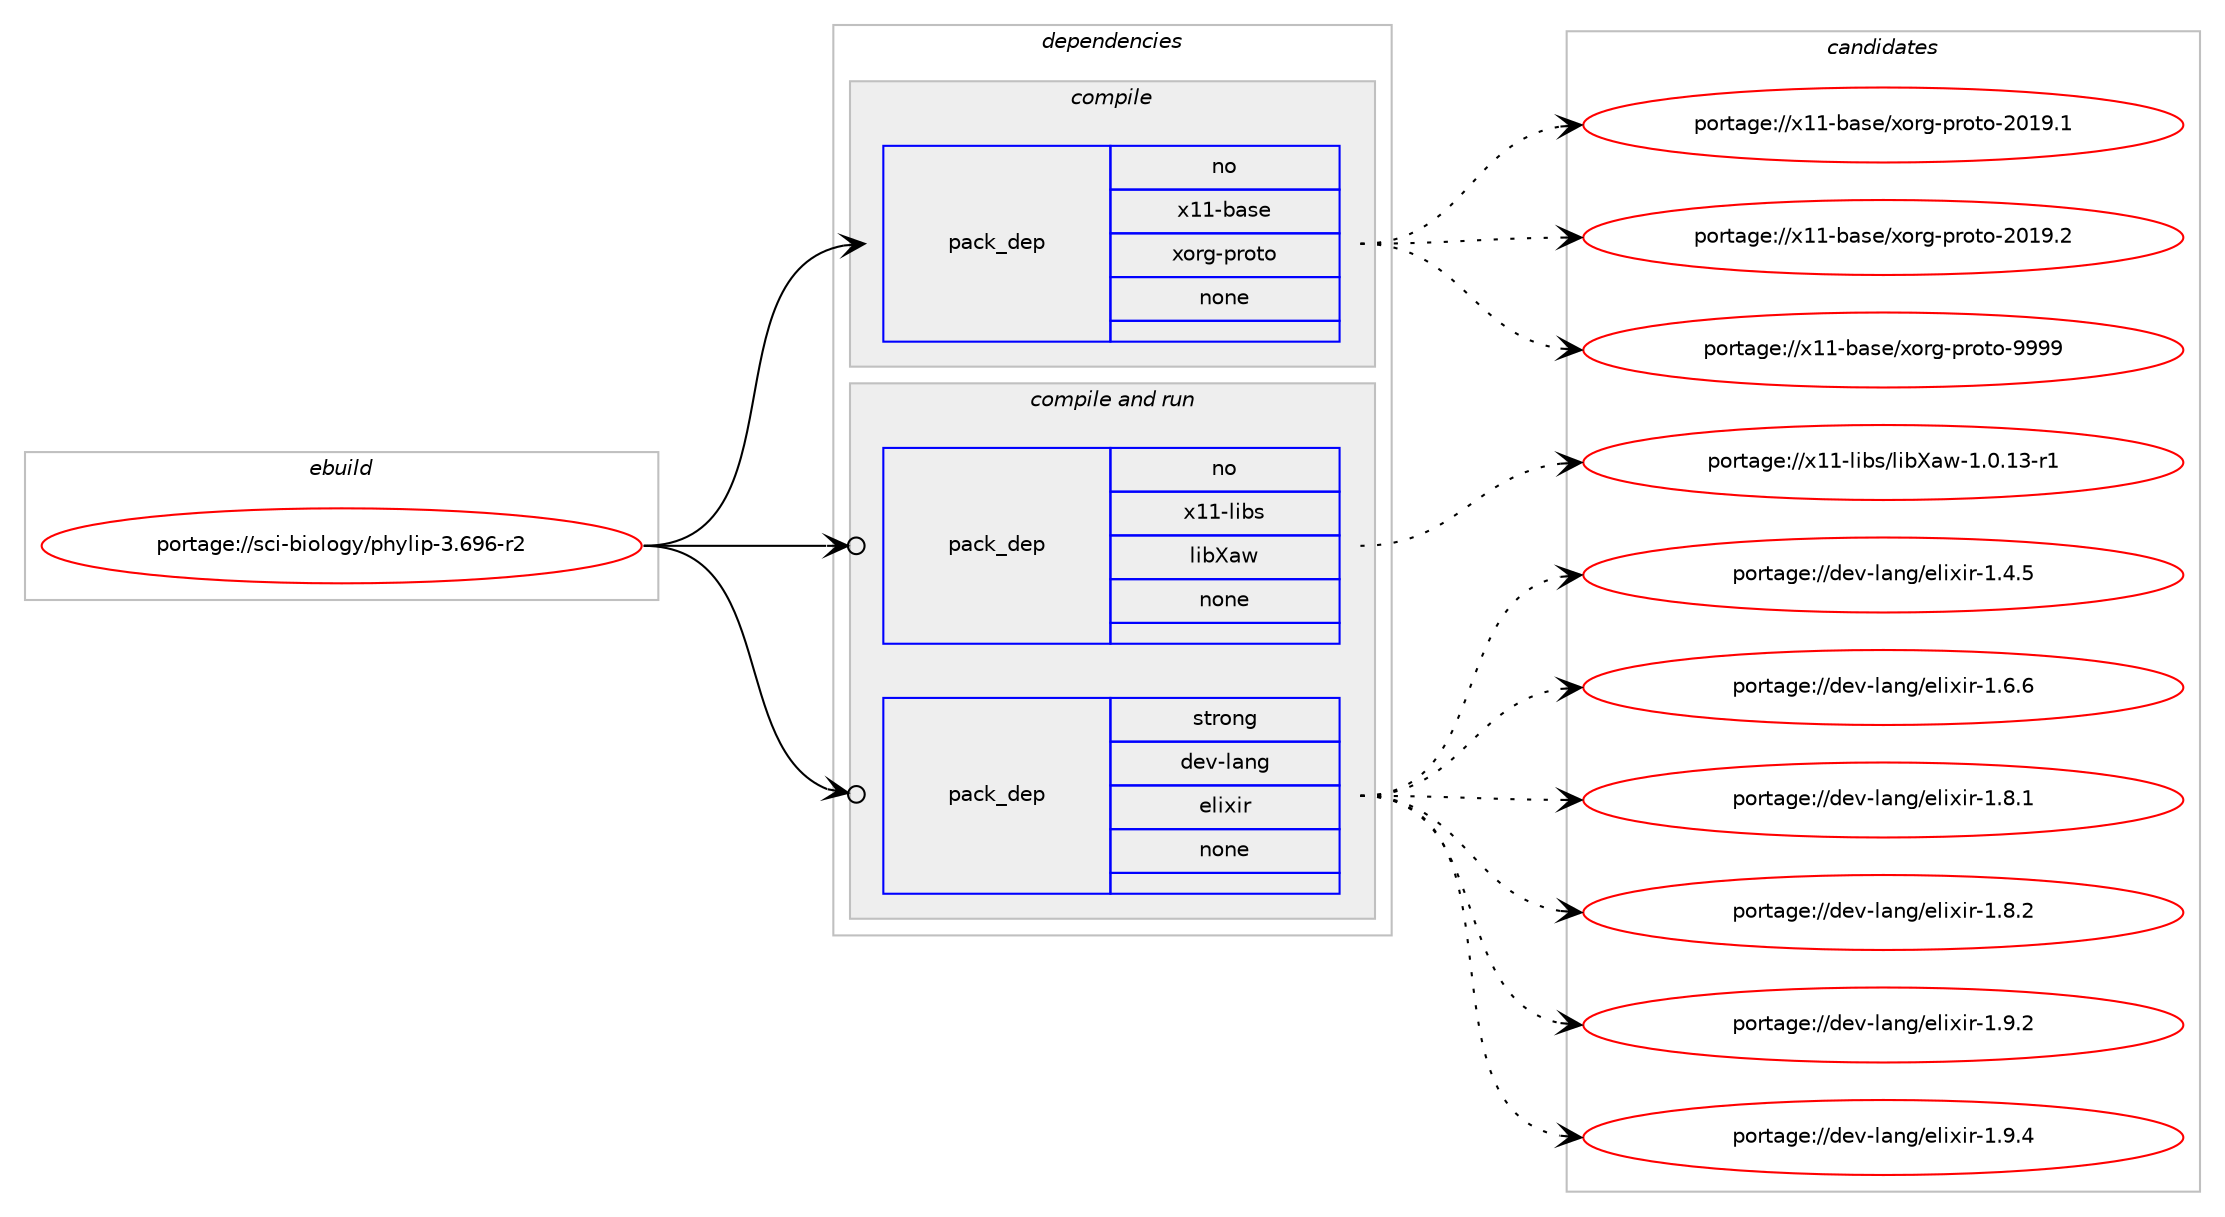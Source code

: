 digraph prolog {

# *************
# Graph options
# *************

newrank=true;
concentrate=true;
compound=true;
graph [rankdir=LR,fontname=Helvetica,fontsize=10,ranksep=1.5];#, ranksep=2.5, nodesep=0.2];
edge  [arrowhead=vee];
node  [fontname=Helvetica,fontsize=10];

# **********
# The ebuild
# **********

subgraph cluster_leftcol {
color=gray;
rank=same;
label=<<i>ebuild</i>>;
id [label="portage://sci-biology/phylip-3.696-r2", color=red, width=4, href="../sci-biology/phylip-3.696-r2.svg"];
}

# ****************
# The dependencies
# ****************

subgraph cluster_midcol {
color=gray;
label=<<i>dependencies</i>>;
subgraph cluster_compile {
fillcolor="#eeeeee";
style=filled;
label=<<i>compile</i>>;
subgraph pack281854 {
dependency383601 [label=<<TABLE BORDER="0" CELLBORDER="1" CELLSPACING="0" CELLPADDING="4" WIDTH="220"><TR><TD ROWSPAN="6" CELLPADDING="30">pack_dep</TD></TR><TR><TD WIDTH="110">no</TD></TR><TR><TD>x11-base</TD></TR><TR><TD>xorg-proto</TD></TR><TR><TD>none</TD></TR><TR><TD></TD></TR></TABLE>>, shape=none, color=blue];
}
id:e -> dependency383601:w [weight=20,style="solid",arrowhead="vee"];
}
subgraph cluster_compileandrun {
fillcolor="#eeeeee";
style=filled;
label=<<i>compile and run</i>>;
subgraph pack281855 {
dependency383602 [label=<<TABLE BORDER="0" CELLBORDER="1" CELLSPACING="0" CELLPADDING="4" WIDTH="220"><TR><TD ROWSPAN="6" CELLPADDING="30">pack_dep</TD></TR><TR><TD WIDTH="110">no</TD></TR><TR><TD>x11-libs</TD></TR><TR><TD>libXaw</TD></TR><TR><TD>none</TD></TR><TR><TD></TD></TR></TABLE>>, shape=none, color=blue];
}
id:e -> dependency383602:w [weight=20,style="solid",arrowhead="odotvee"];
subgraph pack281856 {
dependency383603 [label=<<TABLE BORDER="0" CELLBORDER="1" CELLSPACING="0" CELLPADDING="4" WIDTH="220"><TR><TD ROWSPAN="6" CELLPADDING="30">pack_dep</TD></TR><TR><TD WIDTH="110">strong</TD></TR><TR><TD>dev-lang</TD></TR><TR><TD>elixir</TD></TR><TR><TD>none</TD></TR><TR><TD></TD></TR></TABLE>>, shape=none, color=blue];
}
id:e -> dependency383603:w [weight=20,style="solid",arrowhead="odotvee"];
}
subgraph cluster_run {
fillcolor="#eeeeee";
style=filled;
label=<<i>run</i>>;
}
}

# **************
# The candidates
# **************

subgraph cluster_choices {
rank=same;
color=gray;
label=<<i>candidates</i>>;

subgraph choice281854 {
color=black;
nodesep=1;
choiceportage1204949459897115101471201111141034511211411111611145504849574649 [label="portage://x11-base/xorg-proto-2019.1", color=red, width=4,href="../x11-base/xorg-proto-2019.1.svg"];
choiceportage1204949459897115101471201111141034511211411111611145504849574650 [label="portage://x11-base/xorg-proto-2019.2", color=red, width=4,href="../x11-base/xorg-proto-2019.2.svg"];
choiceportage120494945989711510147120111114103451121141111161114557575757 [label="portage://x11-base/xorg-proto-9999", color=red, width=4,href="../x11-base/xorg-proto-9999.svg"];
dependency383601:e -> choiceportage1204949459897115101471201111141034511211411111611145504849574649:w [style=dotted,weight="100"];
dependency383601:e -> choiceportage1204949459897115101471201111141034511211411111611145504849574650:w [style=dotted,weight="100"];
dependency383601:e -> choiceportage120494945989711510147120111114103451121141111161114557575757:w [style=dotted,weight="100"];
}
subgraph choice281855 {
color=black;
nodesep=1;
choiceportage1204949451081059811547108105988897119454946484649514511449 [label="portage://x11-libs/libXaw-1.0.13-r1", color=red, width=4,href="../x11-libs/libXaw-1.0.13-r1.svg"];
dependency383602:e -> choiceportage1204949451081059811547108105988897119454946484649514511449:w [style=dotted,weight="100"];
}
subgraph choice281856 {
color=black;
nodesep=1;
choiceportage100101118451089711010347101108105120105114454946524653 [label="portage://dev-lang/elixir-1.4.5", color=red, width=4,href="../dev-lang/elixir-1.4.5.svg"];
choiceportage100101118451089711010347101108105120105114454946544654 [label="portage://dev-lang/elixir-1.6.6", color=red, width=4,href="../dev-lang/elixir-1.6.6.svg"];
choiceportage100101118451089711010347101108105120105114454946564649 [label="portage://dev-lang/elixir-1.8.1", color=red, width=4,href="../dev-lang/elixir-1.8.1.svg"];
choiceportage100101118451089711010347101108105120105114454946564650 [label="portage://dev-lang/elixir-1.8.2", color=red, width=4,href="../dev-lang/elixir-1.8.2.svg"];
choiceportage100101118451089711010347101108105120105114454946574650 [label="portage://dev-lang/elixir-1.9.2", color=red, width=4,href="../dev-lang/elixir-1.9.2.svg"];
choiceportage100101118451089711010347101108105120105114454946574652 [label="portage://dev-lang/elixir-1.9.4", color=red, width=4,href="../dev-lang/elixir-1.9.4.svg"];
dependency383603:e -> choiceportage100101118451089711010347101108105120105114454946524653:w [style=dotted,weight="100"];
dependency383603:e -> choiceportage100101118451089711010347101108105120105114454946544654:w [style=dotted,weight="100"];
dependency383603:e -> choiceportage100101118451089711010347101108105120105114454946564649:w [style=dotted,weight="100"];
dependency383603:e -> choiceportage100101118451089711010347101108105120105114454946564650:w [style=dotted,weight="100"];
dependency383603:e -> choiceportage100101118451089711010347101108105120105114454946574650:w [style=dotted,weight="100"];
dependency383603:e -> choiceportage100101118451089711010347101108105120105114454946574652:w [style=dotted,weight="100"];
}
}

}
